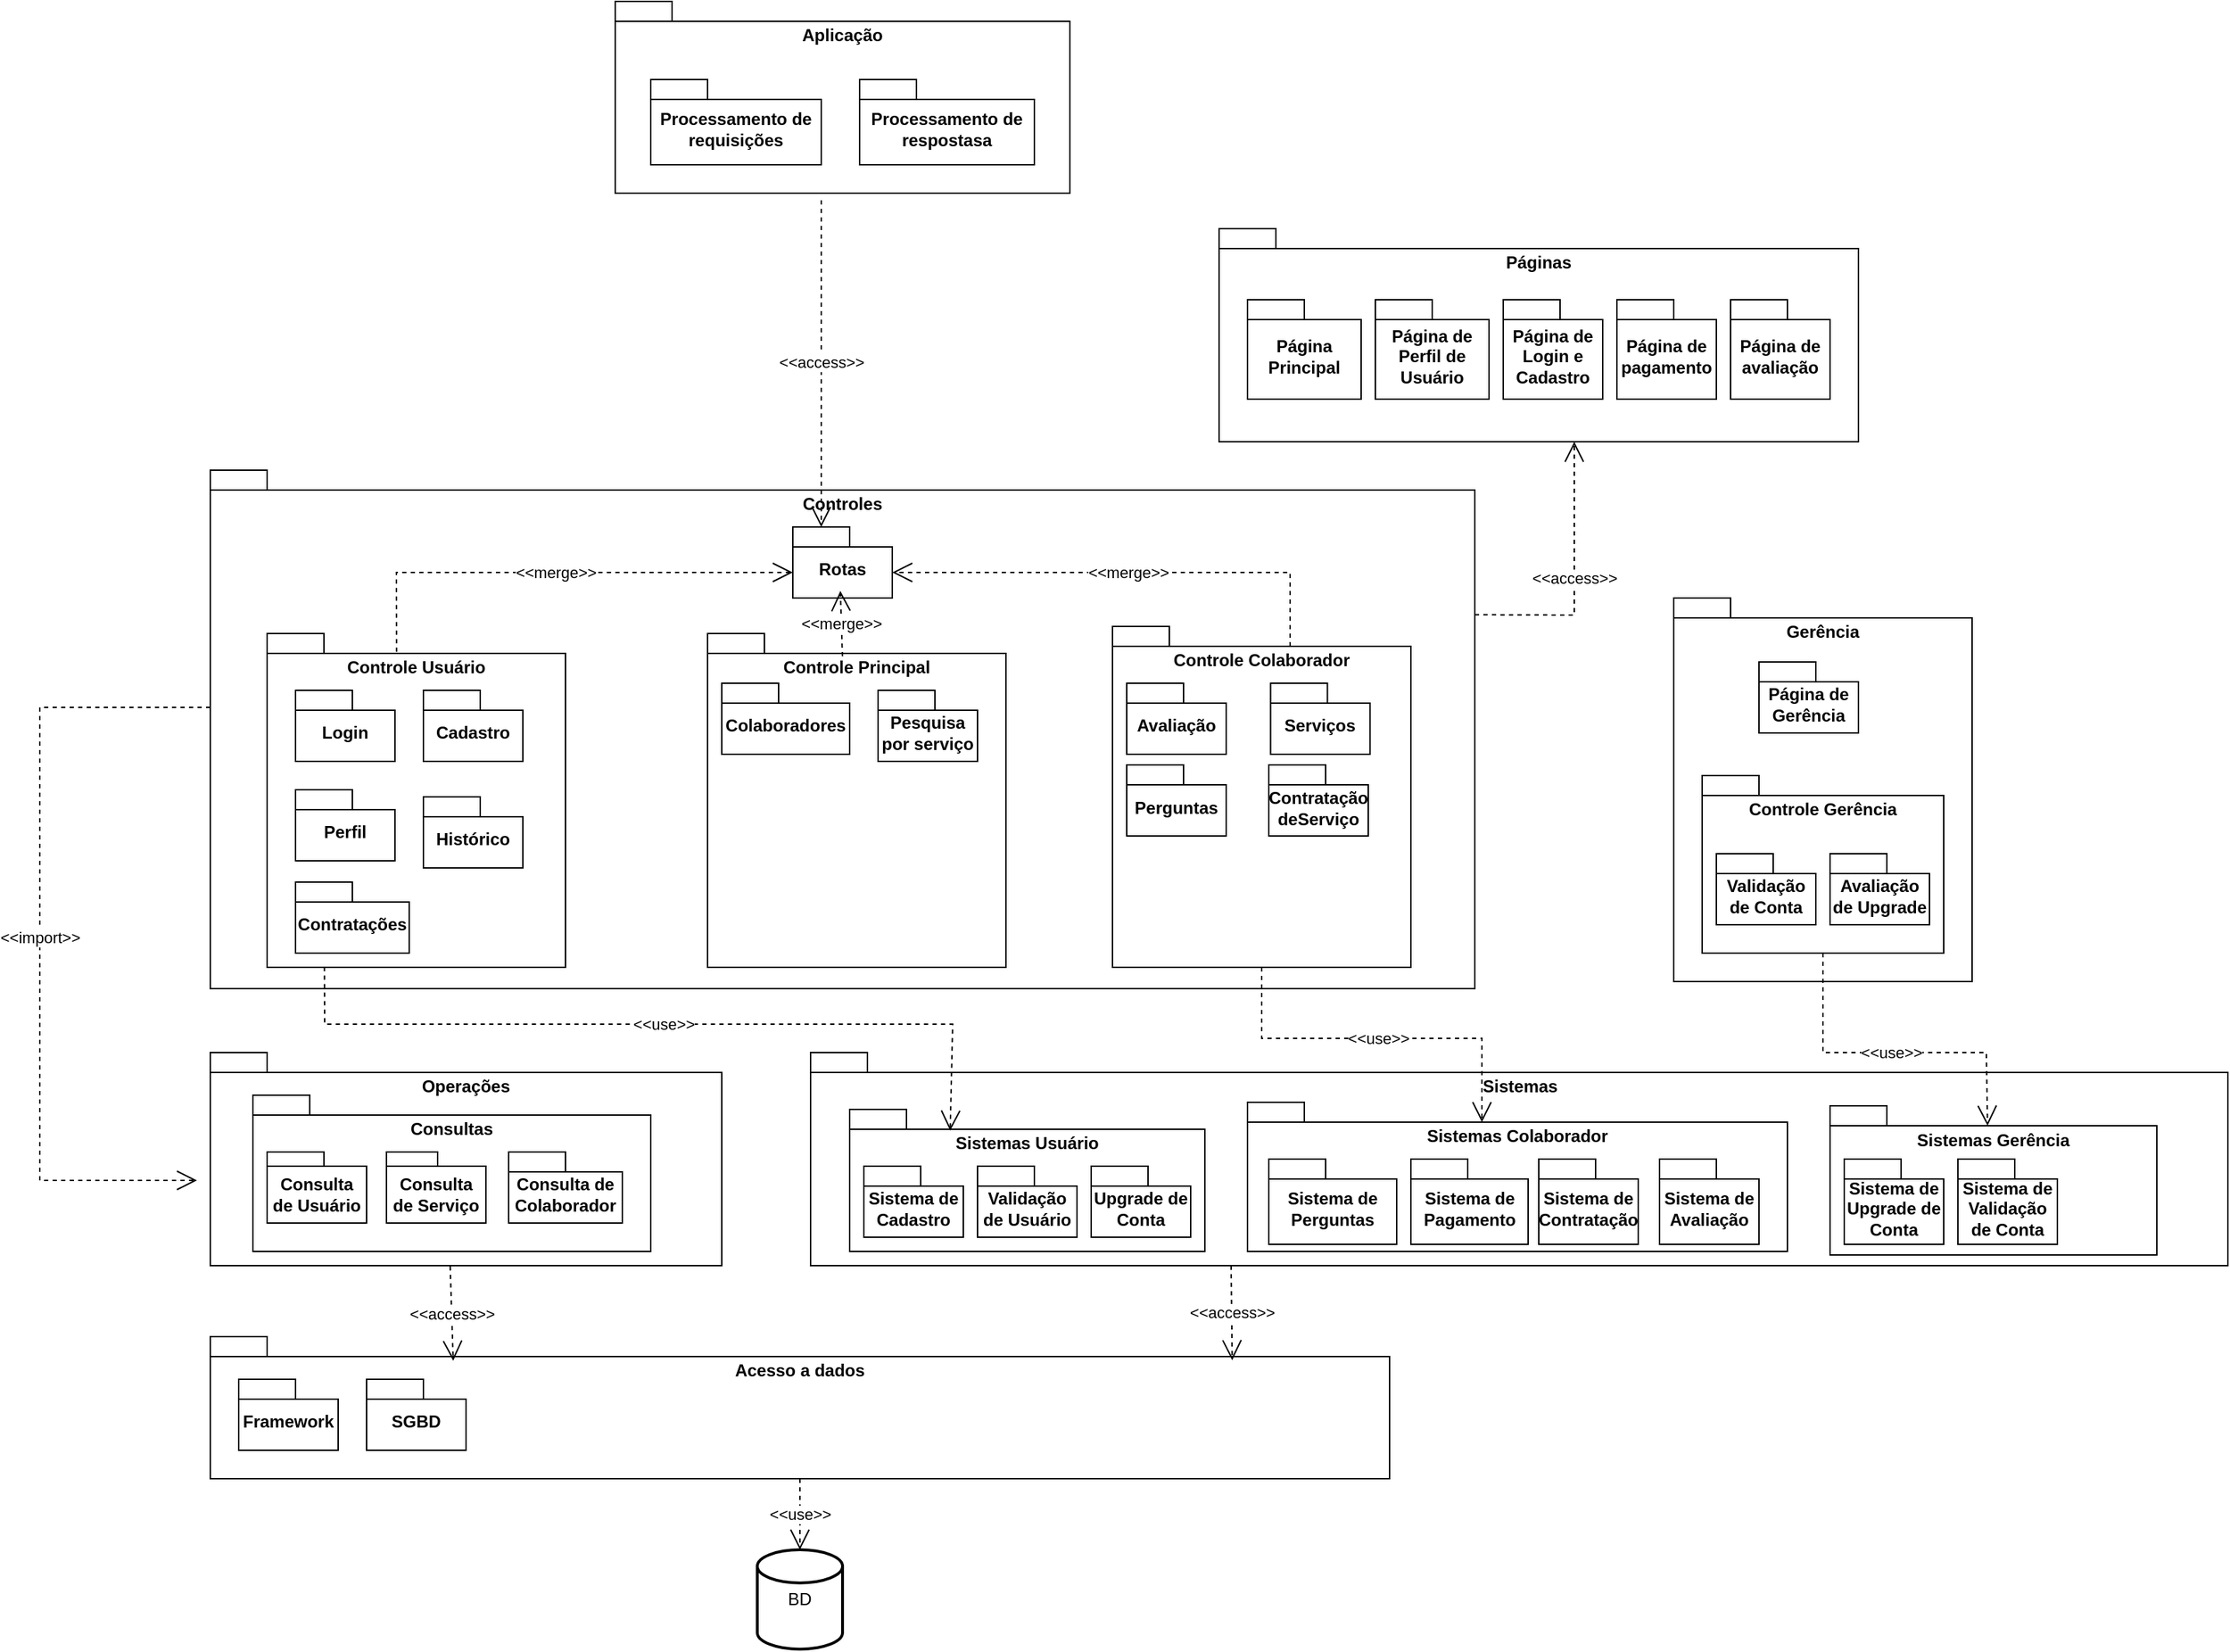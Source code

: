 <mxfile version="22.1.11" type="github">
  <diagram name="Página-1" id="DWjiMil6QpRck5204m84">
    <mxGraphModel dx="1818" dy="924" grid="1" gridSize="10" guides="1" tooltips="1" connect="1" arrows="1" fold="1" page="1" pageScale="1" pageWidth="827" pageHeight="1169" math="0" shadow="0">
      <root>
        <mxCell id="0" />
        <mxCell id="1" parent="0" />
        <mxCell id="8-D-jwilKqf4BBGD9wGk-26" value="Aplicação" style="shape=folder;fontStyle=1;spacingTop=10;tabWidth=40;tabHeight=14;tabPosition=left;html=1;whiteSpace=wrap;verticalAlign=top;" parent="1" vertex="1">
          <mxGeometry x="485" y="50" width="320" height="135" as="geometry" />
        </mxCell>
        <mxCell id="YxlcDERAqGYw6lF6efzc-18" value="Sistemas" style="shape=folder;fontStyle=1;spacingTop=10;tabWidth=40;tabHeight=14;tabPosition=left;html=1;whiteSpace=wrap;verticalAlign=top;" parent="1" vertex="1">
          <mxGeometry x="622.5" y="790" width="997.5" height="150" as="geometry" />
        </mxCell>
        <mxCell id="8-D-jwilKqf4BBGD9wGk-8" value="&lt;div&gt;Sistemas Colaborador&lt;/div&gt;" style="shape=folder;fontStyle=1;spacingTop=10;tabWidth=40;tabHeight=14;tabPosition=left;html=1;whiteSpace=wrap;verticalAlign=top;" parent="1" vertex="1">
          <mxGeometry x="930" y="825" width="380" height="105" as="geometry" />
        </mxCell>
        <mxCell id="8-D-jwilKqf4BBGD9wGk-7" value="Sistemas Usuário" style="shape=folder;fontStyle=1;spacingTop=10;tabWidth=40;tabHeight=14;tabPosition=left;html=1;whiteSpace=wrap;verticalAlign=top;" parent="1" vertex="1">
          <mxGeometry x="650" y="830" width="250" height="100" as="geometry" />
        </mxCell>
        <mxCell id="YxlcDERAqGYw6lF6efzc-51" value="Controles" style="shape=folder;fontStyle=1;spacingTop=10;tabWidth=40;tabHeight=14;tabPosition=left;html=1;whiteSpace=wrap;verticalAlign=top;" parent="1" vertex="1">
          <mxGeometry x="200" y="380" width="890" height="365" as="geometry" />
        </mxCell>
        <mxCell id="YxlcDERAqGYw6lF6efzc-6" value="Controle Usuário" style="shape=folder;fontStyle=1;spacingTop=10;tabWidth=40;tabHeight=14;tabPosition=left;html=1;whiteSpace=wrap;align=center;horizontal=1;verticalAlign=top;" parent="1" vertex="1">
          <mxGeometry x="240" y="495" width="210" height="235" as="geometry" />
        </mxCell>
        <mxCell id="YxlcDERAqGYw6lF6efzc-2" value="Cadastro" style="shape=folder;fontStyle=1;spacingTop=10;tabWidth=40;tabHeight=14;tabPosition=left;html=1;whiteSpace=wrap;" parent="1" vertex="1">
          <mxGeometry x="350" y="535" width="70" height="50" as="geometry" />
        </mxCell>
        <mxCell id="YxlcDERAqGYw6lF6efzc-3" value="Login" style="shape=folder;fontStyle=1;spacingTop=10;tabWidth=40;tabHeight=14;tabPosition=left;html=1;whiteSpace=wrap;" parent="1" vertex="1">
          <mxGeometry x="260" y="535" width="70" height="50" as="geometry" />
        </mxCell>
        <mxCell id="YxlcDERAqGYw6lF6efzc-9" value="Controle Principal" style="shape=folder;fontStyle=1;spacingTop=10;tabWidth=40;tabHeight=14;tabPosition=left;html=1;whiteSpace=wrap;align=center;horizontal=1;verticalAlign=top;" parent="1" vertex="1">
          <mxGeometry x="550" y="495" width="210" height="235" as="geometry" />
        </mxCell>
        <mxCell id="YxlcDERAqGYw6lF6efzc-13" value="Processamento de requisições" style="shape=folder;fontStyle=1;spacingTop=10;tabWidth=40;tabHeight=14;tabPosition=left;html=1;whiteSpace=wrap;align=center;horizontal=1;verticalAlign=middle;" parent="1" vertex="1">
          <mxGeometry x="510" y="105" width="120" height="60" as="geometry" />
        </mxCell>
        <mxCell id="YxlcDERAqGYw6lF6efzc-20" value="Validação de Usuário" style="shape=folder;fontStyle=1;spacingTop=10;tabWidth=40;tabHeight=14;tabPosition=left;html=1;whiteSpace=wrap;" parent="1" vertex="1">
          <mxGeometry x="740" y="870" width="70" height="50" as="geometry" />
        </mxCell>
        <mxCell id="YxlcDERAqGYw6lF6efzc-21" value="Perfil" style="shape=folder;fontStyle=1;spacingTop=10;tabWidth=40;tabHeight=14;tabPosition=left;html=1;whiteSpace=wrap;" parent="1" vertex="1">
          <mxGeometry x="260" y="605" width="70" height="50" as="geometry" />
        </mxCell>
        <mxCell id="YxlcDERAqGYw6lF6efzc-22" value="&lt;div&gt;Histórico&lt;/div&gt;" style="shape=folder;fontStyle=1;spacingTop=10;tabWidth=40;tabHeight=14;tabPosition=left;html=1;whiteSpace=wrap;" parent="1" vertex="1">
          <mxGeometry x="350" y="610" width="70" height="50" as="geometry" />
        </mxCell>
        <mxCell id="YxlcDERAqGYw6lF6efzc-32" value="Páginas" style="shape=folder;fontStyle=1;spacingTop=10;tabWidth=40;tabHeight=14;tabPosition=left;html=1;whiteSpace=wrap;verticalAlign=top;" parent="1" vertex="1">
          <mxGeometry x="910" y="210" width="450" height="150" as="geometry" />
        </mxCell>
        <mxCell id="YxlcDERAqGYw6lF6efzc-27" value="Página Principal" style="shape=folder;fontStyle=1;spacingTop=10;tabWidth=40;tabHeight=14;tabPosition=left;html=1;whiteSpace=wrap;" parent="1" vertex="1">
          <mxGeometry x="930" y="260" width="80" height="70" as="geometry" />
        </mxCell>
        <mxCell id="YxlcDERAqGYw6lF6efzc-28" value="Página de Perfil de Usuário" style="shape=folder;fontStyle=1;spacingTop=10;tabWidth=40;tabHeight=14;tabPosition=left;html=1;whiteSpace=wrap;" parent="1" vertex="1">
          <mxGeometry x="1020" y="260" width="80" height="70" as="geometry" />
        </mxCell>
        <mxCell id="YxlcDERAqGYw6lF6efzc-29" value="Página de Login e Cadastro" style="shape=folder;fontStyle=1;spacingTop=10;tabWidth=40;tabHeight=14;tabPosition=left;html=1;whiteSpace=wrap;" parent="1" vertex="1">
          <mxGeometry x="1110" y="260" width="70" height="70" as="geometry" />
        </mxCell>
        <mxCell id="YxlcDERAqGYw6lF6efzc-30" value="Página de pagamento" style="shape=folder;fontStyle=1;spacingTop=10;tabWidth=40;tabHeight=14;tabPosition=left;html=1;whiteSpace=wrap;" parent="1" vertex="1">
          <mxGeometry x="1190" y="260" width="70" height="70" as="geometry" />
        </mxCell>
        <mxCell id="YxlcDERAqGYw6lF6efzc-31" value="Página de avaliação" style="shape=folder;fontStyle=1;spacingTop=10;tabWidth=40;tabHeight=14;tabPosition=left;html=1;whiteSpace=wrap;" parent="1" vertex="1">
          <mxGeometry x="1270" y="260" width="70" height="70" as="geometry" />
        </mxCell>
        <mxCell id="YxlcDERAqGYw6lF6efzc-16" value="Sistema de Pagamento" style="shape=folder;fontStyle=1;spacingTop=10;tabWidth=40;tabHeight=14;tabPosition=left;html=1;whiteSpace=wrap;" parent="1" vertex="1">
          <mxGeometry x="1045" y="865" width="82.5" height="60" as="geometry" />
        </mxCell>
        <mxCell id="YxlcDERAqGYw6lF6efzc-36" value="Contratações" style="shape=folder;fontStyle=1;spacingTop=10;tabWidth=40;tabHeight=14;tabPosition=left;html=1;whiteSpace=wrap;" parent="1" vertex="1">
          <mxGeometry x="260" y="670" width="80" height="50" as="geometry" />
        </mxCell>
        <mxCell id="YxlcDERAqGYw6lF6efzc-37" value="Sistema de Contratação" style="shape=folder;fontStyle=1;spacingTop=10;tabWidth=40;tabHeight=14;tabPosition=left;html=1;whiteSpace=wrap;" parent="1" vertex="1">
          <mxGeometry x="1135" y="865" width="70" height="60" as="geometry" />
        </mxCell>
        <mxCell id="YxlcDERAqGYw6lF6efzc-38" value="Colaboradores" style="shape=folder;fontStyle=1;spacingTop=10;tabWidth=40;tabHeight=14;tabPosition=left;html=1;whiteSpace=wrap;" parent="1" vertex="1">
          <mxGeometry x="560" y="530" width="90" height="50" as="geometry" />
        </mxCell>
        <mxCell id="YxlcDERAqGYw6lF6efzc-39" value="BD" style="strokeWidth=2;html=1;shape=mxgraph.flowchart.database;whiteSpace=wrap;" parent="1" vertex="1">
          <mxGeometry x="585" y="1140" width="60" height="70" as="geometry" />
        </mxCell>
        <mxCell id="YxlcDERAqGYw6lF6efzc-41" value="Pesquisa por serviço" style="shape=folder;fontStyle=1;spacingTop=10;tabWidth=40;tabHeight=14;tabPosition=left;html=1;whiteSpace=wrap;" parent="1" vertex="1">
          <mxGeometry x="670" y="535" width="70" height="50" as="geometry" />
        </mxCell>
        <mxCell id="YxlcDERAqGYw6lF6efzc-42" value="Controle Colaborador" style="shape=folder;fontStyle=1;spacingTop=10;tabWidth=40;tabHeight=14;tabPosition=left;html=1;whiteSpace=wrap;align=center;horizontal=1;verticalAlign=top;" parent="1" vertex="1">
          <mxGeometry x="835" y="490" width="210" height="240" as="geometry" />
        </mxCell>
        <mxCell id="YxlcDERAqGYw6lF6efzc-43" value="Avaliação" style="shape=folder;fontStyle=1;spacingTop=10;tabWidth=40;tabHeight=14;tabPosition=left;html=1;whiteSpace=wrap;" parent="1" vertex="1">
          <mxGeometry x="845" y="530" width="70" height="50" as="geometry" />
        </mxCell>
        <mxCell id="YxlcDERAqGYw6lF6efzc-45" value="Serviços" style="shape=folder;fontStyle=1;spacingTop=10;tabWidth=40;tabHeight=14;tabPosition=left;html=1;whiteSpace=wrap;" parent="1" vertex="1">
          <mxGeometry x="946.25" y="530" width="70" height="50" as="geometry" />
        </mxCell>
        <mxCell id="YxlcDERAqGYw6lF6efzc-46" value="Upgrade de Conta" style="shape=folder;fontStyle=1;spacingTop=10;tabWidth=40;tabHeight=14;tabPosition=left;html=1;whiteSpace=wrap;" parent="1" vertex="1">
          <mxGeometry x="820" y="870" width="70" height="50" as="geometry" />
        </mxCell>
        <mxCell id="YxlcDERAqGYw6lF6efzc-47" value="Perguntas" style="shape=folder;fontStyle=1;spacingTop=10;tabWidth=40;tabHeight=14;tabPosition=left;html=1;whiteSpace=wrap;" parent="1" vertex="1">
          <mxGeometry x="845" y="587.5" width="70" height="50" as="geometry" />
        </mxCell>
        <mxCell id="YxlcDERAqGYw6lF6efzc-48" value="Sistema de Perguntas" style="shape=folder;fontStyle=1;spacingTop=10;tabWidth=40;tabHeight=14;tabPosition=left;html=1;whiteSpace=wrap;" parent="1" vertex="1">
          <mxGeometry x="945" y="865" width="90" height="60" as="geometry" />
        </mxCell>
        <mxCell id="YxlcDERAqGYw6lF6efzc-50" value="Operações" style="shape=folder;fontStyle=1;spacingTop=10;tabWidth=40;tabHeight=14;tabPosition=left;html=1;whiteSpace=wrap;verticalAlign=top;" parent="1" vertex="1">
          <mxGeometry x="200" y="790" width="360" height="150" as="geometry" />
        </mxCell>
        <mxCell id="YxlcDERAqGYw6lF6efzc-54" value="Contratação deServiço" style="shape=folder;fontStyle=1;spacingTop=10;tabWidth=40;tabHeight=14;tabPosition=left;html=1;whiteSpace=wrap;" parent="1" vertex="1">
          <mxGeometry x="945" y="587.5" width="70" height="50" as="geometry" />
        </mxCell>
        <mxCell id="YxlcDERAqGYw6lF6efzc-56" value="Sistema de Cadastro" style="shape=folder;fontStyle=1;spacingTop=10;tabWidth=40;tabHeight=14;tabPosition=left;html=1;whiteSpace=wrap;" parent="1" vertex="1">
          <mxGeometry x="660" y="870" width="70" height="50" as="geometry" />
        </mxCell>
        <mxCell id="YxlcDERAqGYw6lF6efzc-59" value="&lt;div&gt;Gerência&lt;/div&gt;" style="shape=folder;fontStyle=1;spacingTop=10;tabWidth=40;tabHeight=14;tabPosition=left;html=1;whiteSpace=wrap;verticalAlign=top;" parent="1" vertex="1">
          <mxGeometry x="1230" y="470" width="210" height="270" as="geometry" />
        </mxCell>
        <mxCell id="YxlcDERAqGYw6lF6efzc-61" value="Acesso a dados" style="shape=folder;fontStyle=1;spacingTop=10;tabWidth=40;tabHeight=14;tabPosition=left;html=1;whiteSpace=wrap;verticalAlign=top;" parent="1" vertex="1">
          <mxGeometry x="200" y="990" width="830" height="100" as="geometry" />
        </mxCell>
        <mxCell id="YxlcDERAqGYw6lF6efzc-62" value="Framework" style="shape=folder;fontStyle=1;spacingTop=10;tabWidth=40;tabHeight=14;tabPosition=left;html=1;whiteSpace=wrap;" parent="1" vertex="1">
          <mxGeometry x="220" y="1020" width="70" height="50" as="geometry" />
        </mxCell>
        <mxCell id="YxlcDERAqGYw6lF6efzc-63" value="SGBD" style="shape=folder;fontStyle=1;spacingTop=10;tabWidth=40;tabHeight=14;tabPosition=left;html=1;whiteSpace=wrap;" parent="1" vertex="1">
          <mxGeometry x="310" y="1020" width="70" height="50" as="geometry" />
        </mxCell>
        <mxCell id="YxlcDERAqGYw6lF6efzc-65" value="Página de Gerência" style="shape=folder;fontStyle=1;spacingTop=10;tabWidth=40;tabHeight=14;tabPosition=left;html=1;whiteSpace=wrap;" parent="1" vertex="1">
          <mxGeometry x="1290" y="515" width="70" height="50" as="geometry" />
        </mxCell>
        <mxCell id="YxlcDERAqGYw6lF6efzc-67" value="Controle Gerência" style="shape=folder;fontStyle=1;spacingTop=10;tabWidth=40;tabHeight=14;tabPosition=left;html=1;whiteSpace=wrap;verticalAlign=top;" parent="1" vertex="1">
          <mxGeometry x="1250" y="595" width="170" height="125" as="geometry" />
        </mxCell>
        <mxCell id="YxlcDERAqGYw6lF6efzc-68" value="Validação de Conta" style="shape=folder;fontStyle=1;spacingTop=10;tabWidth=40;tabHeight=14;tabPosition=left;html=1;whiteSpace=wrap;" parent="1" vertex="1">
          <mxGeometry x="1260" y="650" width="70" height="50" as="geometry" />
        </mxCell>
        <mxCell id="YxlcDERAqGYw6lF6efzc-70" value="Avaliação de Upgrade" style="shape=folder;fontStyle=1;spacingTop=10;tabWidth=40;tabHeight=14;tabPosition=left;html=1;whiteSpace=wrap;" parent="1" vertex="1">
          <mxGeometry x="1340" y="650" width="70" height="50" as="geometry" />
        </mxCell>
        <mxCell id="YxlcDERAqGYw6lF6efzc-75" value="Consultas" style="shape=folder;fontStyle=1;spacingTop=10;tabWidth=40;tabHeight=14;tabPosition=left;html=1;whiteSpace=wrap;verticalAlign=top;" parent="1" vertex="1">
          <mxGeometry x="230" y="820" width="280" height="110" as="geometry" />
        </mxCell>
        <mxCell id="YxlcDERAqGYw6lF6efzc-24" value="Consulta de Usuário" style="shape=folder;fontStyle=1;spacingTop=10;tabWidth=40;tabHeight=10;tabPosition=left;html=1;whiteSpace=wrap;" parent="1" vertex="1">
          <mxGeometry x="240" y="860" width="70" height="50" as="geometry" />
        </mxCell>
        <mxCell id="YxlcDERAqGYw6lF6efzc-58" value="Consulta de Serviço" style="shape=folder;fontStyle=1;spacingTop=10;tabWidth=36;tabHeight=10;tabPosition=left;html=1;whiteSpace=wrap;" parent="1" vertex="1">
          <mxGeometry x="324" y="860" width="70" height="50" as="geometry" />
        </mxCell>
        <mxCell id="YxlcDERAqGYw6lF6efzc-25" value="Consulta de Colaborador" style="shape=folder;fontStyle=1;spacingTop=10;tabWidth=40;tabHeight=14;tabPosition=left;html=1;whiteSpace=wrap;" parent="1" vertex="1">
          <mxGeometry x="410" y="860" width="80" height="50" as="geometry" />
        </mxCell>
        <mxCell id="8-D-jwilKqf4BBGD9wGk-2" value="&amp;lt;&amp;lt;access&amp;gt;&amp;gt;" style="endArrow=open;endSize=12;dashed=1;html=1;rounded=0;exitX=0.469;exitY=1.003;exitDx=0;exitDy=0;exitPerimeter=0;entryX=0.206;entryY=0.17;entryDx=0;entryDy=0;entryPerimeter=0;" parent="1" source="YxlcDERAqGYw6lF6efzc-50" target="YxlcDERAqGYw6lF6efzc-61" edge="1">
          <mxGeometry width="160" relative="1" as="geometry">
            <mxPoint x="340" y="970" as="sourcePoint" />
            <mxPoint x="350" y="980" as="targetPoint" />
          </mxGeometry>
        </mxCell>
        <mxCell id="8-D-jwilKqf4BBGD9wGk-9" value="&amp;lt;&amp;lt;use&amp;gt;&amp;gt;" style="endArrow=open;endSize=12;dashed=1;html=1;rounded=0;entryX=0.513;entryY=0.15;entryDx=0;entryDy=0;entryPerimeter=0;exitX=0.192;exitY=0.999;exitDx=0;exitDy=0;exitPerimeter=0;" parent="1" source="YxlcDERAqGYw6lF6efzc-6" edge="1">
          <mxGeometry width="160" relative="1" as="geometry">
            <mxPoint x="281" y="740" as="sourcePoint" />
            <mxPoint x="720.75" y="845" as="targetPoint" />
            <Array as="points">
              <mxPoint x="280.5" y="770" />
              <mxPoint x="722.5" y="770" />
            </Array>
          </mxGeometry>
        </mxCell>
        <mxCell id="8-D-jwilKqf4BBGD9wGk-11" value="&amp;lt;&amp;lt;use&amp;gt;&amp;gt;" style="endArrow=open;endSize=12;dashed=1;html=1;rounded=0;entryX=0;entryY=0;entryDx=165;entryDy=14;entryPerimeter=0;" parent="1" target="8-D-jwilKqf4BBGD9wGk-8" edge="1">
          <mxGeometry width="160" relative="1" as="geometry">
            <mxPoint x="940" y="730" as="sourcePoint" />
            <mxPoint x="1080" y="780" as="targetPoint" />
            <Array as="points">
              <mxPoint x="940" y="780" />
              <mxPoint x="1095" y="780" />
            </Array>
          </mxGeometry>
        </mxCell>
        <mxCell id="8-D-jwilKqf4BBGD9wGk-12" value="Sistema de Avaliação" style="shape=folder;fontStyle=1;spacingTop=10;tabWidth=40;tabHeight=14;tabPosition=left;html=1;whiteSpace=wrap;" parent="1" vertex="1">
          <mxGeometry x="1220" y="865" width="70" height="60" as="geometry" />
        </mxCell>
        <mxCell id="8-D-jwilKqf4BBGD9wGk-14" value="&amp;lt;&amp;lt;use&amp;gt;&amp;gt;" style="endArrow=open;endSize=12;dashed=1;html=1;rounded=0;exitX=0.5;exitY=1;exitDx=0;exitDy=0;exitPerimeter=0;entryX=0.5;entryY=0;entryDx=0;entryDy=0;entryPerimeter=0;" parent="1" source="YxlcDERAqGYw6lF6efzc-61" target="YxlcDERAqGYw6lF6efzc-39" edge="1">
          <mxGeometry width="160" relative="1" as="geometry">
            <mxPoint x="640" y="790" as="sourcePoint" />
            <mxPoint x="800" y="790" as="targetPoint" />
          </mxGeometry>
        </mxCell>
        <mxCell id="8-D-jwilKqf4BBGD9wGk-17" value="&amp;lt;&amp;lt;import&amp;gt;&amp;gt;" style="endArrow=open;endSize=12;dashed=1;html=1;rounded=0;exitX=0;exitY=0;exitDx=0;exitDy=167;exitPerimeter=0;entryX=-0.026;entryY=0.6;entryDx=0;entryDy=0;entryPerimeter=0;" parent="1" source="YxlcDERAqGYw6lF6efzc-51" target="YxlcDERAqGYw6lF6efzc-50" edge="1">
          <mxGeometry width="160" relative="1" as="geometry">
            <mxPoint x="640" y="790" as="sourcePoint" />
            <mxPoint x="90" y="880" as="targetPoint" />
            <Array as="points">
              <mxPoint x="80" y="547" />
              <mxPoint x="80" y="880" />
            </Array>
          </mxGeometry>
        </mxCell>
        <mxCell id="8-D-jwilKqf4BBGD9wGk-18" value="&amp;lt;&amp;lt;access&amp;gt;&amp;gt;" style="endArrow=open;endSize=12;dashed=1;html=1;rounded=0;exitX=0.5;exitY=1;exitDx=0;exitDy=0;exitPerimeter=0;entryX=0.666;entryY=0.166;entryDx=0;entryDy=0;entryPerimeter=0;" parent="1" edge="1">
          <mxGeometry width="160" relative="1" as="geometry">
            <mxPoint x="918.46" y="940" as="sourcePoint" />
            <mxPoint x="919.24" y="1006.6" as="targetPoint" />
          </mxGeometry>
        </mxCell>
        <mxCell id="8-D-jwilKqf4BBGD9wGk-19" value="Processamento de respostasa" style="shape=folder;fontStyle=1;spacingTop=10;tabWidth=40;tabHeight=14;tabPosition=left;html=1;whiteSpace=wrap;" parent="1" vertex="1">
          <mxGeometry x="657" y="105" width="123" height="60" as="geometry" />
        </mxCell>
        <mxCell id="8-D-jwilKqf4BBGD9wGk-25" value="&amp;lt;&amp;lt;access&amp;gt;&amp;gt;" style="endArrow=open;endSize=12;dashed=1;html=1;rounded=0;entryX=0;entryY=0;entryDx=20;entryDy=0;entryPerimeter=0;" parent="1" target="8-D-jwilKqf4BBGD9wGk-28" edge="1">
          <mxGeometry x="-0.007" width="160" relative="1" as="geometry">
            <mxPoint x="630" y="190" as="sourcePoint" />
            <mxPoint x="788" y="380" as="targetPoint" />
            <mxPoint as="offset" />
          </mxGeometry>
        </mxCell>
        <mxCell id="8-D-jwilKqf4BBGD9wGk-28" value="Rotas" style="shape=folder;fontStyle=1;spacingTop=10;tabWidth=40;tabHeight=14;tabPosition=left;html=1;whiteSpace=wrap;" parent="1" vertex="1">
          <mxGeometry x="610" y="420" width="70" height="50" as="geometry" />
        </mxCell>
        <mxCell id="8-D-jwilKqf4BBGD9wGk-30" value="&amp;lt;&amp;lt;merge&amp;gt;&amp;gt;" style="endArrow=open;endSize=12;dashed=1;html=1;rounded=0;exitX=0.434;exitY=0.055;exitDx=0;exitDy=0;exitPerimeter=0;entryX=0;entryY=0;entryDx=0;entryDy=32;entryPerimeter=0;" parent="1" source="YxlcDERAqGYw6lF6efzc-6" target="8-D-jwilKqf4BBGD9wGk-28" edge="1">
          <mxGeometry width="160" relative="1" as="geometry">
            <mxPoint x="570" y="320" as="sourcePoint" />
            <mxPoint x="572" y="416" as="targetPoint" />
            <Array as="points">
              <mxPoint x="331" y="452" />
            </Array>
          </mxGeometry>
        </mxCell>
        <mxCell id="8-D-jwilKqf4BBGD9wGk-32" value="&amp;lt;&amp;lt;merge&amp;gt;&amp;gt;" style="endArrow=open;endSize=12;dashed=1;html=1;rounded=0;exitX=0.452;exitY=0.068;exitDx=0;exitDy=0;exitPerimeter=0;" parent="1" source="YxlcDERAqGYw6lF6efzc-9" edge="1">
          <mxGeometry width="160" relative="1" as="geometry">
            <mxPoint x="643" y="500" as="sourcePoint" />
            <mxPoint x="643.46" y="465" as="targetPoint" />
          </mxGeometry>
        </mxCell>
        <mxCell id="8-D-jwilKqf4BBGD9wGk-33" value="&amp;lt;&amp;lt;merge&amp;gt;&amp;gt;" style="endArrow=open;endSize=12;dashed=1;html=1;rounded=0;exitX=0;exitY=0;exitDx=125;exitDy=14;exitPerimeter=0;entryX=0;entryY=0;entryDx=70;entryDy=32;entryPerimeter=0;" parent="1" source="YxlcDERAqGYw6lF6efzc-42" target="8-D-jwilKqf4BBGD9wGk-28" edge="1">
          <mxGeometry width="160" relative="1" as="geometry">
            <mxPoint x="341" y="518" as="sourcePoint" />
            <mxPoint x="620" y="462" as="targetPoint" />
            <Array as="points">
              <mxPoint x="960" y="452" />
            </Array>
          </mxGeometry>
        </mxCell>
        <mxCell id="8-D-jwilKqf4BBGD9wGk-34" value="&lt;div&gt;&amp;lt;&amp;lt;access&amp;gt;&amp;gt;&lt;/div&gt;" style="endArrow=open;endSize=12;dashed=1;html=1;rounded=0;exitX=0;exitY=0;exitDx=890;exitDy=101.75;exitPerimeter=0;" parent="1" source="YxlcDERAqGYw6lF6efzc-51" edge="1">
          <mxGeometry width="160" relative="1" as="geometry">
            <mxPoint x="789" y="405" as="sourcePoint" />
            <mxPoint x="1160" y="360" as="targetPoint" />
            <Array as="points">
              <mxPoint x="1160" y="482" />
            </Array>
          </mxGeometry>
        </mxCell>
        <mxCell id="8-D-jwilKqf4BBGD9wGk-35" value="&lt;div&gt;Sistemas Gerência&lt;/div&gt;" style="shape=folder;fontStyle=1;spacingTop=10;tabWidth=40;tabHeight=14;tabPosition=left;html=1;whiteSpace=wrap;verticalAlign=top;" parent="1" vertex="1">
          <mxGeometry x="1340" y="827.5" width="230" height="105" as="geometry" />
        </mxCell>
        <mxCell id="8-D-jwilKqf4BBGD9wGk-36" value="Sistema de Upgrade de Conta" style="shape=folder;fontStyle=1;spacingTop=10;tabWidth=40;tabHeight=14;tabPosition=left;html=1;whiteSpace=wrap;" parent="1" vertex="1">
          <mxGeometry x="1350" y="865" width="70" height="60" as="geometry" />
        </mxCell>
        <mxCell id="8-D-jwilKqf4BBGD9wGk-37" value="Sistema de Validação de Conta" style="shape=folder;fontStyle=1;spacingTop=10;tabWidth=40;tabHeight=14;tabPosition=left;html=1;whiteSpace=wrap;" parent="1" vertex="1">
          <mxGeometry x="1430" y="865" width="70" height="60" as="geometry" />
        </mxCell>
        <mxCell id="8-D-jwilKqf4BBGD9wGk-40" value="&amp;lt;&amp;lt;use&amp;gt;&amp;gt;" style="endArrow=open;endSize=12;dashed=1;html=1;rounded=0;exitX=0.5;exitY=1;exitDx=0;exitDy=0;exitPerimeter=0;entryX=0.482;entryY=0.133;entryDx=0;entryDy=0;entryPerimeter=0;" parent="1" source="YxlcDERAqGYw6lF6efzc-67" target="8-D-jwilKqf4BBGD9wGk-35" edge="1">
          <mxGeometry width="160" relative="1" as="geometry">
            <mxPoint x="1000" y="680" as="sourcePoint" />
            <mxPoint x="1160" y="680" as="targetPoint" />
            <Array as="points">
              <mxPoint x="1335" y="790" />
              <mxPoint x="1450" y="790" />
            </Array>
          </mxGeometry>
        </mxCell>
      </root>
    </mxGraphModel>
  </diagram>
</mxfile>
